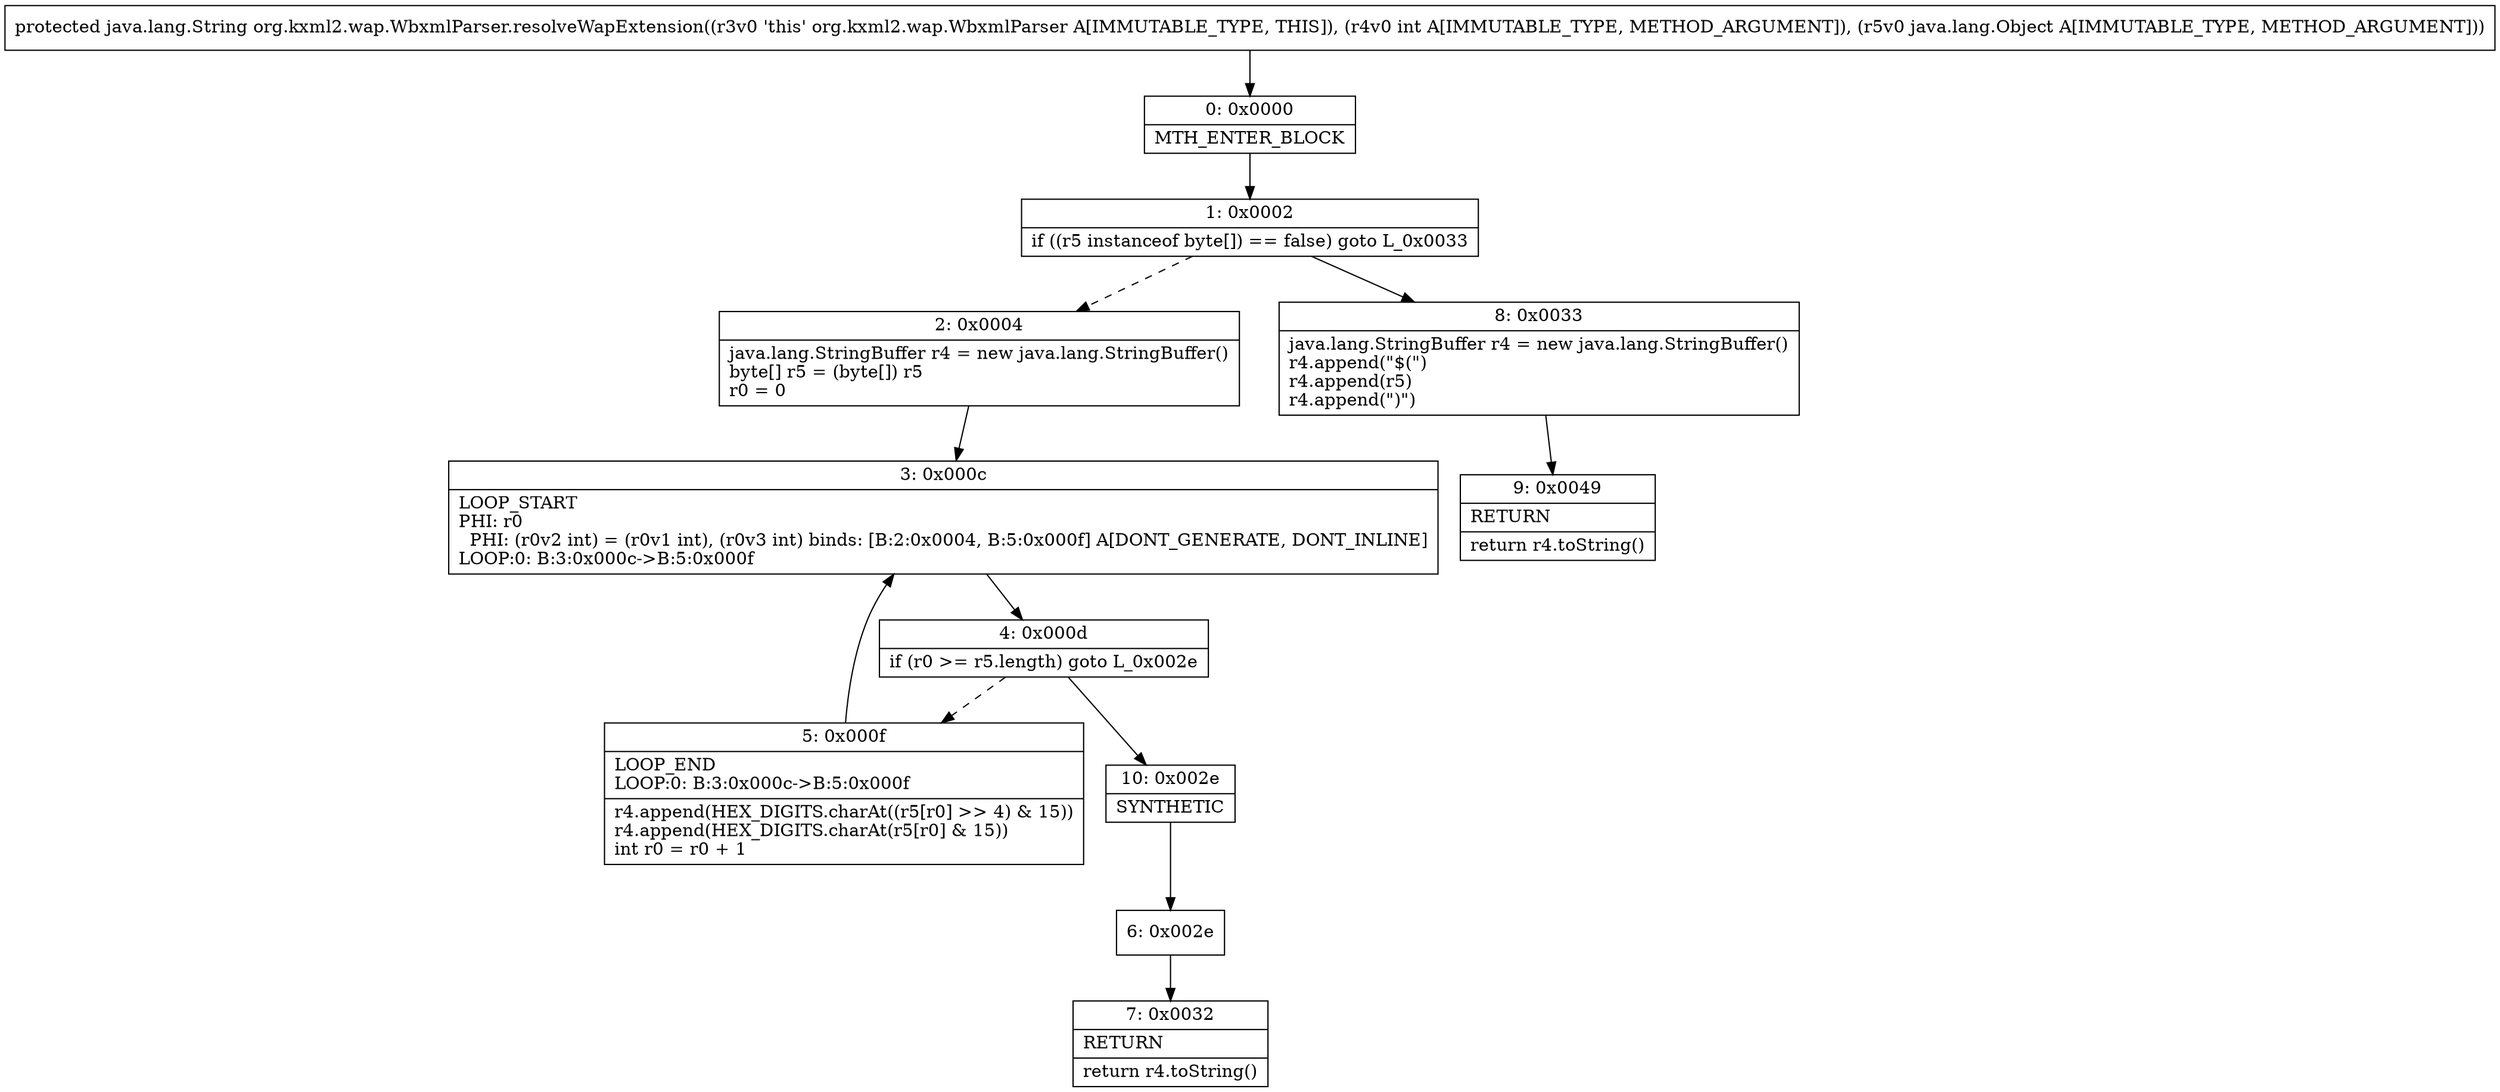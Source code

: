 digraph "CFG fororg.kxml2.wap.WbxmlParser.resolveWapExtension(ILjava\/lang\/Object;)Ljava\/lang\/String;" {
Node_0 [shape=record,label="{0\:\ 0x0000|MTH_ENTER_BLOCK\l}"];
Node_1 [shape=record,label="{1\:\ 0x0002|if ((r5 instanceof byte[]) == false) goto L_0x0033\l}"];
Node_2 [shape=record,label="{2\:\ 0x0004|java.lang.StringBuffer r4 = new java.lang.StringBuffer()\lbyte[] r5 = (byte[]) r5\lr0 = 0\l}"];
Node_3 [shape=record,label="{3\:\ 0x000c|LOOP_START\lPHI: r0 \l  PHI: (r0v2 int) = (r0v1 int), (r0v3 int) binds: [B:2:0x0004, B:5:0x000f] A[DONT_GENERATE, DONT_INLINE]\lLOOP:0: B:3:0x000c\-\>B:5:0x000f\l}"];
Node_4 [shape=record,label="{4\:\ 0x000d|if (r0 \>= r5.length) goto L_0x002e\l}"];
Node_5 [shape=record,label="{5\:\ 0x000f|LOOP_END\lLOOP:0: B:3:0x000c\-\>B:5:0x000f\l|r4.append(HEX_DIGITS.charAt((r5[r0] \>\> 4) & 15))\lr4.append(HEX_DIGITS.charAt(r5[r0] & 15))\lint r0 = r0 + 1\l}"];
Node_6 [shape=record,label="{6\:\ 0x002e}"];
Node_7 [shape=record,label="{7\:\ 0x0032|RETURN\l|return r4.toString()\l}"];
Node_8 [shape=record,label="{8\:\ 0x0033|java.lang.StringBuffer r4 = new java.lang.StringBuffer()\lr4.append(\"$(\")\lr4.append(r5)\lr4.append(\")\")\l}"];
Node_9 [shape=record,label="{9\:\ 0x0049|RETURN\l|return r4.toString()\l}"];
Node_10 [shape=record,label="{10\:\ 0x002e|SYNTHETIC\l}"];
MethodNode[shape=record,label="{protected java.lang.String org.kxml2.wap.WbxmlParser.resolveWapExtension((r3v0 'this' org.kxml2.wap.WbxmlParser A[IMMUTABLE_TYPE, THIS]), (r4v0 int A[IMMUTABLE_TYPE, METHOD_ARGUMENT]), (r5v0 java.lang.Object A[IMMUTABLE_TYPE, METHOD_ARGUMENT])) }"];
MethodNode -> Node_0;
Node_0 -> Node_1;
Node_1 -> Node_2[style=dashed];
Node_1 -> Node_8;
Node_2 -> Node_3;
Node_3 -> Node_4;
Node_4 -> Node_5[style=dashed];
Node_4 -> Node_10;
Node_5 -> Node_3;
Node_6 -> Node_7;
Node_8 -> Node_9;
Node_10 -> Node_6;
}

